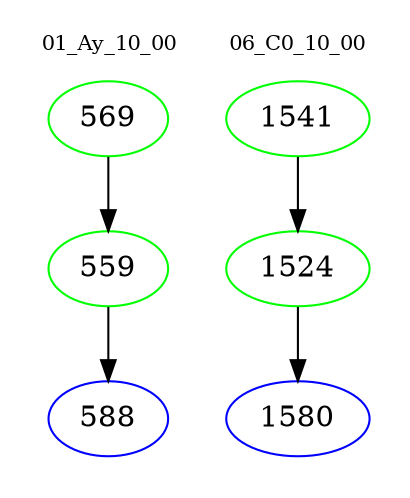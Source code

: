 digraph{
subgraph cluster_0 {
color = white
label = "01_Ay_10_00";
fontsize=10;
T0_569 [label="569", color="green"]
T0_569 -> T0_559 [color="black"]
T0_559 [label="559", color="green"]
T0_559 -> T0_588 [color="black"]
T0_588 [label="588", color="blue"]
}
subgraph cluster_1 {
color = white
label = "06_C0_10_00";
fontsize=10;
T1_1541 [label="1541", color="green"]
T1_1541 -> T1_1524 [color="black"]
T1_1524 [label="1524", color="green"]
T1_1524 -> T1_1580 [color="black"]
T1_1580 [label="1580", color="blue"]
}
}
